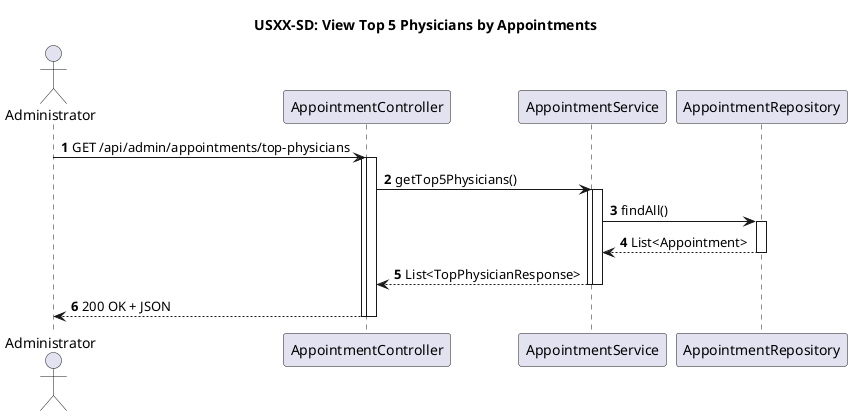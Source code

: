 @startuml
title USXX-SD: View Top 5 Physicians by Appointments

autoactivate on
autonumber

actor "Administrator" as Admin
participant "AppointmentController" as Controller
participant "AppointmentService" as Service
participant "AppointmentRepository" as Repo

Admin -> Controller: GET /api/admin/appointments/top-physicians
activate Controller

Controller -> Service: getTop5Physicians()
activate Service

Service -> Repo: findAll()
Repo --> Service: List<Appointment>

Service --> Controller: List<TopPhysicianResponse>
deactivate Service

Controller --> Admin: 200 OK + JSON
deactivate Controller
@enduml
